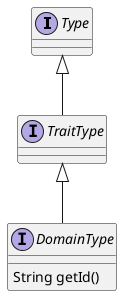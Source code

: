 @startuml

interface Type

interface TraitType extends Type {

}

interface DomainType extends TraitType {
  String getId()
}

@enduml